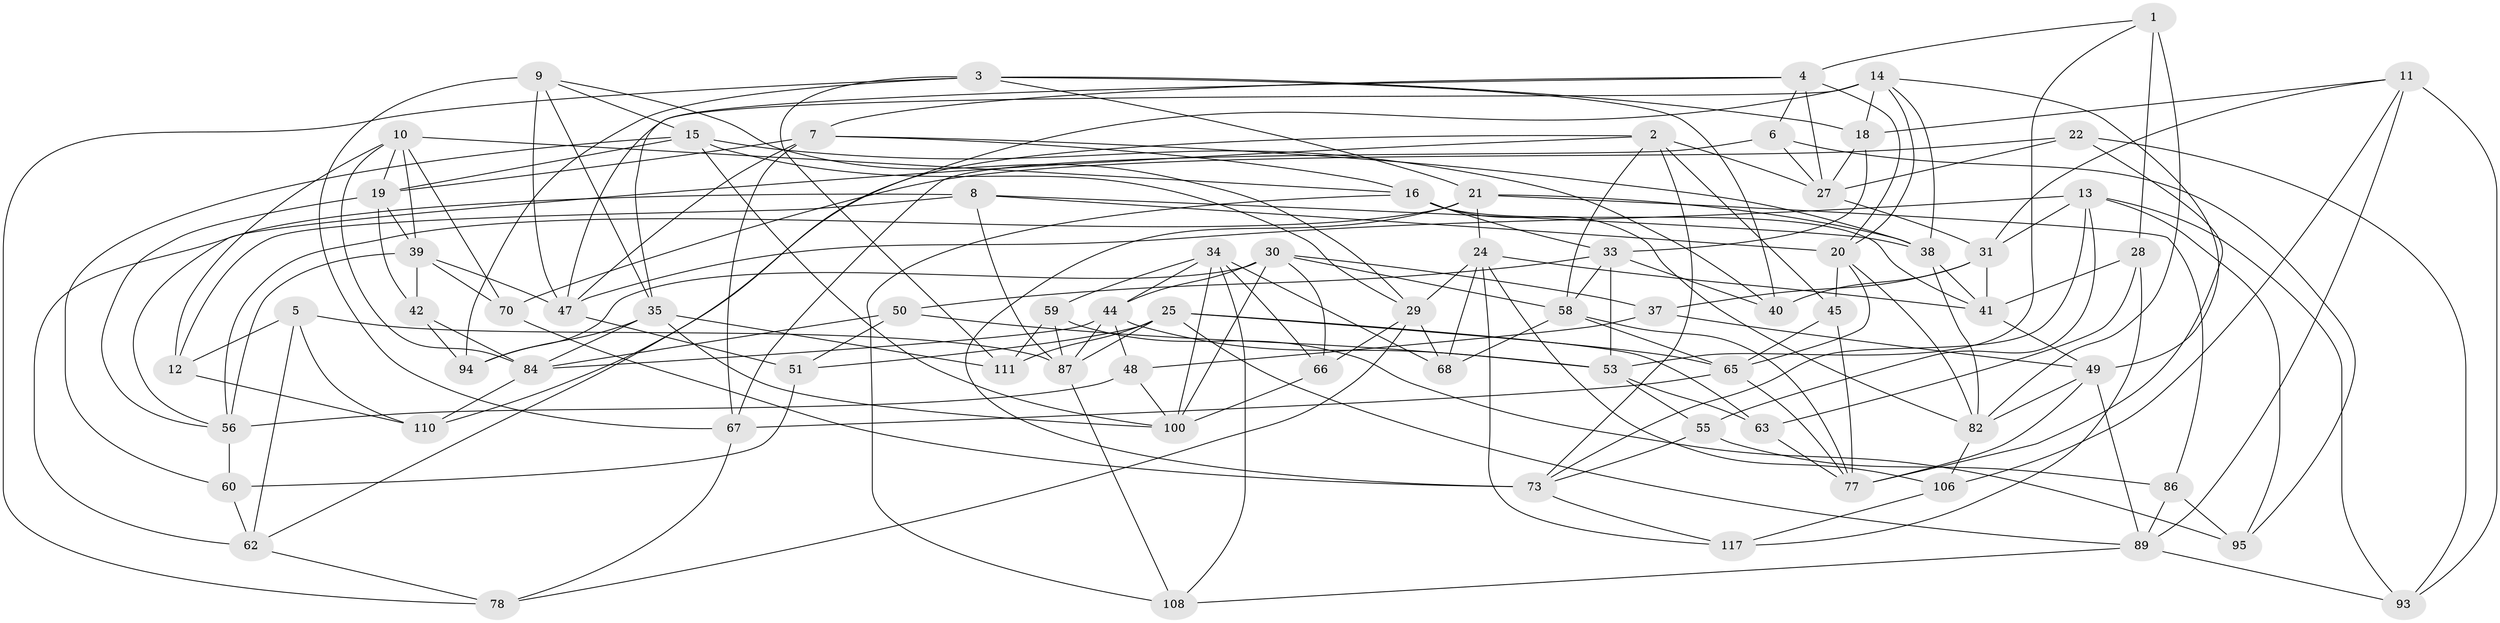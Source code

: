 // original degree distribution, {4: 1.0}
// Generated by graph-tools (version 1.1) at 2025/42/03/06/25 10:42:22]
// undirected, 74 vertices, 189 edges
graph export_dot {
graph [start="1"]
  node [color=gray90,style=filled];
  1;
  2 [super="+72"];
  3 [super="+75"];
  4 [super="+104"];
  5;
  6;
  7 [super="+57"];
  8 [super="+83"];
  9 [super="+52"];
  10 [super="+23"];
  11 [super="+114"];
  12;
  13 [super="+17"];
  14 [super="+32"];
  15 [super="+88"];
  16 [super="+92"];
  18 [super="+26"];
  19 [super="+118"];
  20 [super="+71"];
  21 [super="+80"];
  22;
  24 [super="+64"];
  25 [super="+36"];
  27 [super="+43"];
  28;
  29 [super="+97"];
  30 [super="+109"];
  31 [super="+99"];
  33 [super="+46"];
  34 [super="+105"];
  35 [super="+103"];
  37;
  38 [super="+85"];
  39 [super="+61"];
  40;
  41 [super="+96"];
  42;
  44 [super="+74"];
  45;
  47 [super="+54"];
  48;
  49 [super="+90"];
  50;
  51;
  53 [super="+102"];
  55;
  56 [super="+76"];
  58 [super="+116"];
  59;
  60;
  62 [super="+79"];
  63;
  65 [super="+81"];
  66;
  67 [super="+69"];
  68;
  70;
  73 [super="+107"];
  77 [super="+115"];
  78;
  82 [super="+101"];
  84 [super="+98"];
  86;
  87 [super="+112"];
  89 [super="+91"];
  93;
  94;
  95;
  100 [super="+113"];
  106;
  108;
  110;
  111;
  117;
  1 -- 28;
  1 -- 53;
  1 -- 82;
  1 -- 4;
  2 -- 45;
  2 -- 27;
  2 -- 58;
  2 -- 73;
  2 -- 110;
  2 -- 56;
  3 -- 78;
  3 -- 111;
  3 -- 94;
  3 -- 40;
  3 -- 18;
  3 -- 21;
  4 -- 27;
  4 -- 6;
  4 -- 35;
  4 -- 7;
  4 -- 20;
  5 -- 110;
  5 -- 12;
  5 -- 62;
  5 -- 87;
  6 -- 95;
  6 -- 27;
  6 -- 67;
  7 -- 19;
  7 -- 67;
  7 -- 16;
  7 -- 38;
  7 -- 47;
  8 -- 12;
  8 -- 87;
  8 -- 38;
  8 -- 62 [weight=2];
  8 -- 20;
  9 -- 15;
  9 -- 29;
  9 -- 67 [weight=2];
  9 -- 35;
  9 -- 47;
  10 -- 12;
  10 -- 19;
  10 -- 16;
  10 -- 84;
  10 -- 70;
  10 -- 39;
  11 -- 18 [weight=2];
  11 -- 106;
  11 -- 31;
  11 -- 89;
  11 -- 93;
  12 -- 110;
  13 -- 55;
  13 -- 47;
  13 -- 31;
  13 -- 93;
  13 -- 95;
  13 -- 73;
  14 -- 18;
  14 -- 20;
  14 -- 62;
  14 -- 38;
  14 -- 49;
  14 -- 47;
  15 -- 100;
  15 -- 40;
  15 -- 60;
  15 -- 29;
  15 -- 19;
  16 -- 82;
  16 -- 33;
  16 -- 41;
  16 -- 108;
  18 -- 33;
  18 -- 27;
  19 -- 42;
  19 -- 56;
  19 -- 39;
  20 -- 45;
  20 -- 82;
  20 -- 65;
  21 -- 24;
  21 -- 86;
  21 -- 73;
  21 -- 38;
  21 -- 56;
  22 -- 93;
  22 -- 70;
  22 -- 77;
  22 -- 27;
  24 -- 106;
  24 -- 41;
  24 -- 68;
  24 -- 117;
  24 -- 29;
  25 -- 111;
  25 -- 63;
  25 -- 89;
  25 -- 65;
  25 -- 51;
  25 -- 87;
  27 -- 31;
  28 -- 63;
  28 -- 41;
  28 -- 117;
  29 -- 78;
  29 -- 66;
  29 -- 68;
  30 -- 100;
  30 -- 66;
  30 -- 94;
  30 -- 58;
  30 -- 37;
  30 -- 44;
  31 -- 37;
  31 -- 41;
  31 -- 40;
  33 -- 58;
  33 -- 50;
  33 -- 40;
  33 -- 53;
  34 -- 108;
  34 -- 59;
  34 -- 68;
  34 -- 100;
  34 -- 66;
  34 -- 44;
  35 -- 84;
  35 -- 100;
  35 -- 94;
  35 -- 111;
  37 -- 49;
  37 -- 48;
  38 -- 41;
  38 -- 82;
  39 -- 56;
  39 -- 42;
  39 -- 47;
  39 -- 70;
  41 -- 49;
  42 -- 94;
  42 -- 84;
  44 -- 84;
  44 -- 87;
  44 -- 53;
  44 -- 48;
  45 -- 77;
  45 -- 65;
  47 -- 51;
  48 -- 100;
  48 -- 56;
  49 -- 89;
  49 -- 82;
  49 -- 77;
  50 -- 51;
  50 -- 84;
  50 -- 53;
  51 -- 60;
  53 -- 55;
  53 -- 63;
  55 -- 86;
  55 -- 73;
  56 -- 60;
  58 -- 65;
  58 -- 68;
  58 -- 77;
  59 -- 87;
  59 -- 111;
  59 -- 95;
  60 -- 62;
  62 -- 78;
  63 -- 77;
  65 -- 77;
  65 -- 67;
  66 -- 100;
  67 -- 78;
  70 -- 73;
  73 -- 117;
  82 -- 106;
  84 -- 110;
  86 -- 95;
  86 -- 89;
  87 -- 108;
  89 -- 93;
  89 -- 108;
  106 -- 117;
}
